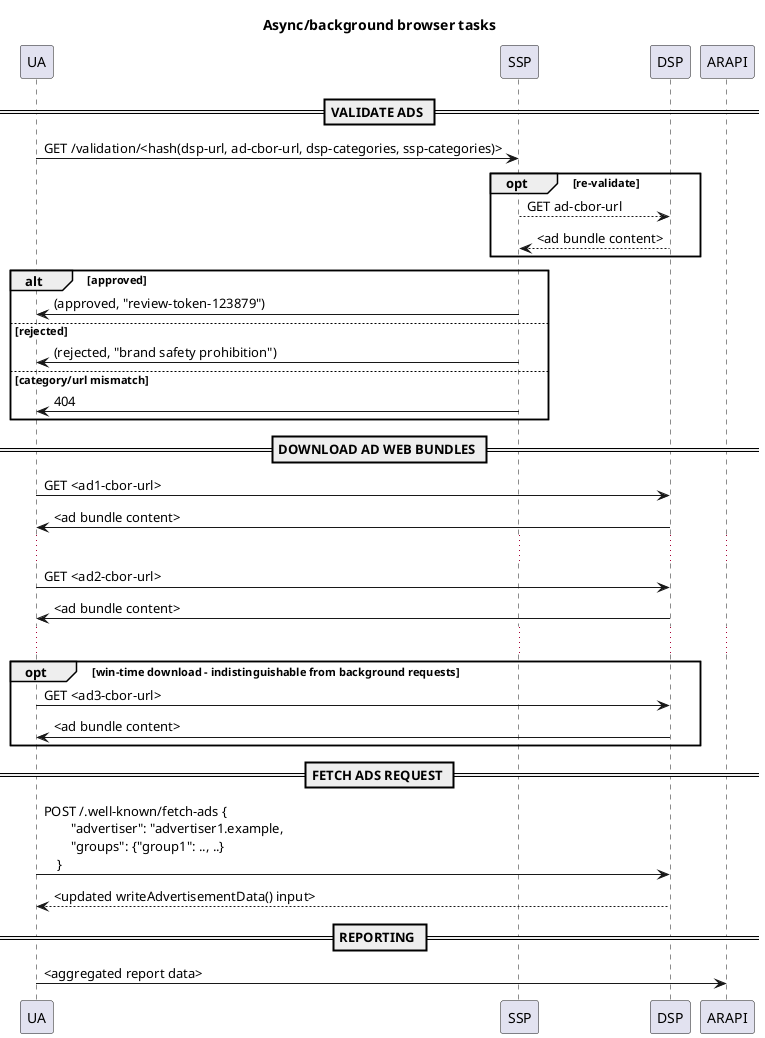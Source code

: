 @startuml

title Async/background browser tasks

participant "UA" as ua
participant "SSP" as ssp
participant "DSP" as dsp
participant "ARAPI" as arapi

== VALIDATE ADS ==

ua -> ssp : GET /validation/<hash(dsp-url, ad-cbor-url, dsp-categories, ssp-categories)>

opt re-validate
 ssp --> dsp : GET ad-cbor-url
 dsp --> ssp : <ad bundle content>
end

alt approved
 ssp -> ua : (approved, "review-token-123879")
else rejected
 ssp -> ua : (rejected, "brand safety prohibition")
else category/url mismatch
 ssp -> ua : 404
end

== DOWNLOAD AD WEB BUNDLES ==

ua -> dsp : GET <ad1-cbor-url>
dsp -> ua : <ad bundle content>
...
ua -> dsp : GET <ad2-cbor-url>
dsp -> ua : <ad bundle content>
...

opt win-time download - indistinguishable from background requests
 ua -> dsp : GET <ad3-cbor-url>
 dsp -> ua : <ad bundle content>
end

== FETCH ADS REQUEST ==

ua -> dsp : POST /.well-known/fetch-ads {\n        "advertiser": "advertiser1.example,\n        "groups": {"group1": .., ..}\n    }
dsp --> ua : <updated writeAdvertisementData() input>

== REPORTING ==

ua -> arapi : <aggregated report data>

@enduml
